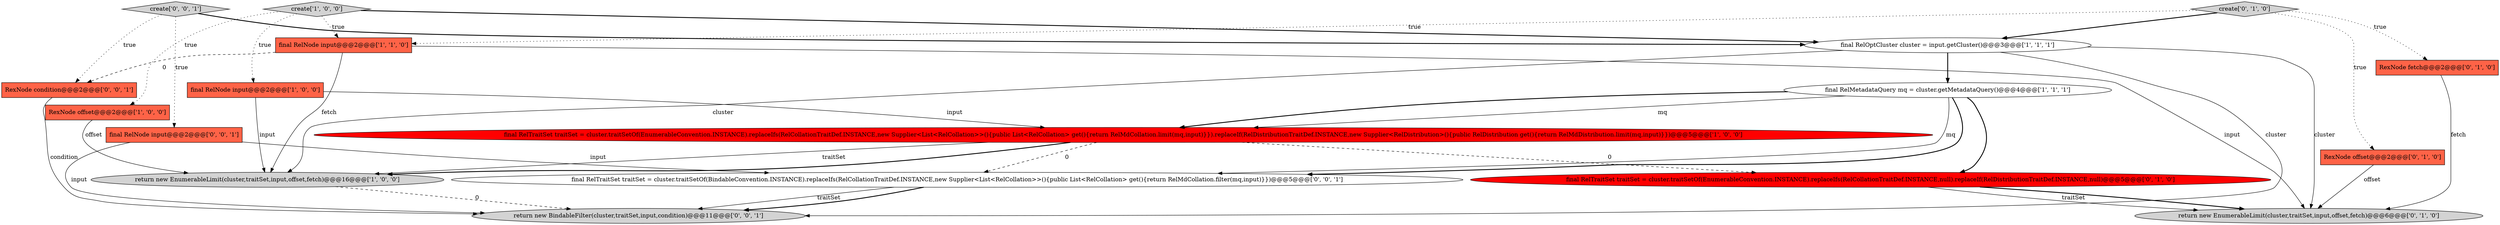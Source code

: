 digraph {
7 [style = filled, label = "final RelOptCluster cluster = input.getCluster()@@@3@@@['1', '1', '1']", fillcolor = white, shape = ellipse image = "AAA0AAABBB1BBB"];
12 [style = filled, label = "final RelTraitSet traitSet = cluster.traitSetOf(EnumerableConvention.INSTANCE).replaceIfs(RelCollationTraitDef.INSTANCE,null).replaceIf(RelDistributionTraitDef.INSTANCE,null)@@@5@@@['0', '1', '0']", fillcolor = red, shape = ellipse image = "AAA1AAABBB2BBB"];
16 [style = filled, label = "final RelTraitSet traitSet = cluster.traitSetOf(BindableConvention.INSTANCE).replaceIfs(RelCollationTraitDef.INSTANCE,new Supplier<List<RelCollation>>(){public List<RelCollation> get(){return RelMdCollation.filter(mq,input)}})@@@5@@@['0', '0', '1']", fillcolor = white, shape = ellipse image = "AAA0AAABBB3BBB"];
10 [style = filled, label = "RexNode fetch@@@2@@@['0', '1', '0']", fillcolor = tomato, shape = box image = "AAA0AAABBB2BBB"];
6 [style = filled, label = "final RelNode input@@@2@@@['1', '1', '0']", fillcolor = tomato, shape = box image = "AAA0AAABBB1BBB"];
17 [style = filled, label = "RexNode condition@@@2@@@['0', '0', '1']", fillcolor = tomato, shape = box image = "AAA0AAABBB3BBB"];
15 [style = filled, label = "return new BindableFilter(cluster,traitSet,input,condition)@@@11@@@['0', '0', '1']", fillcolor = lightgray, shape = ellipse image = "AAA0AAABBB3BBB"];
4 [style = filled, label = "final RelMetadataQuery mq = cluster.getMetadataQuery()@@@4@@@['1', '1', '1']", fillcolor = white, shape = ellipse image = "AAA0AAABBB1BBB"];
3 [style = filled, label = "create['1', '0', '0']", fillcolor = lightgray, shape = diamond image = "AAA0AAABBB1BBB"];
9 [style = filled, label = "RexNode offset@@@2@@@['0', '1', '0']", fillcolor = tomato, shape = box image = "AAA0AAABBB2BBB"];
13 [style = filled, label = "final RelNode input@@@2@@@['0', '0', '1']", fillcolor = tomato, shape = box image = "AAA0AAABBB3BBB"];
2 [style = filled, label = "final RelTraitSet traitSet = cluster.traitSetOf(EnumerableConvention.INSTANCE).replaceIfs(RelCollationTraitDef.INSTANCE,new Supplier<List<RelCollation>>(){public List<RelCollation> get(){return RelMdCollation.limit(mq,input)}}).replaceIf(RelDistributionTraitDef.INSTANCE,new Supplier<RelDistribution>(){public RelDistribution get(){return RelMdDistribution.limit(mq,input)}})@@@5@@@['1', '0', '0']", fillcolor = red, shape = ellipse image = "AAA1AAABBB1BBB"];
1 [style = filled, label = "RexNode offset@@@2@@@['1', '0', '0']", fillcolor = tomato, shape = box image = "AAA0AAABBB1BBB"];
0 [style = filled, label = "final RelNode input@@@2@@@['1', '0', '0']", fillcolor = tomato, shape = box image = "AAA0AAABBB1BBB"];
8 [style = filled, label = "create['0', '1', '0']", fillcolor = lightgray, shape = diamond image = "AAA0AAABBB2BBB"];
11 [style = filled, label = "return new EnumerableLimit(cluster,traitSet,input,offset,fetch)@@@6@@@['0', '1', '0']", fillcolor = lightgray, shape = ellipse image = "AAA0AAABBB2BBB"];
14 [style = filled, label = "create['0', '0', '1']", fillcolor = lightgray, shape = diamond image = "AAA0AAABBB3BBB"];
5 [style = filled, label = "return new EnumerableLimit(cluster,traitSet,input,offset,fetch)@@@16@@@['1', '0', '0']", fillcolor = lightgray, shape = ellipse image = "AAA0AAABBB1BBB"];
13->15 [style = solid, label="input"];
16->15 [style = solid, label="traitSet"];
16->15 [style = bold, label=""];
4->2 [style = solid, label="mq"];
17->15 [style = solid, label="condition"];
12->11 [style = bold, label=""];
7->15 [style = solid, label="cluster"];
4->16 [style = solid, label="mq"];
6->17 [style = dashed, label="0"];
4->2 [style = bold, label=""];
7->11 [style = solid, label="cluster"];
7->4 [style = bold, label=""];
8->10 [style = dotted, label="true"];
3->6 [style = dotted, label="true"];
0->2 [style = solid, label="input"];
2->5 [style = solid, label="traitSet"];
14->13 [style = dotted, label="true"];
8->7 [style = bold, label=""];
14->7 [style = bold, label=""];
14->17 [style = dotted, label="true"];
0->5 [style = solid, label="input"];
2->12 [style = dashed, label="0"];
1->5 [style = solid, label="offset"];
8->6 [style = dotted, label="true"];
10->11 [style = solid, label="fetch"];
3->7 [style = bold, label=""];
12->11 [style = solid, label="traitSet"];
13->16 [style = solid, label="input"];
2->16 [style = dashed, label="0"];
9->11 [style = solid, label="offset"];
7->5 [style = solid, label="cluster"];
3->0 [style = dotted, label="true"];
6->11 [style = solid, label="input"];
4->12 [style = bold, label=""];
6->5 [style = solid, label="fetch"];
8->9 [style = dotted, label="true"];
5->15 [style = dashed, label="0"];
3->1 [style = dotted, label="true"];
4->16 [style = bold, label=""];
2->5 [style = bold, label=""];
}
